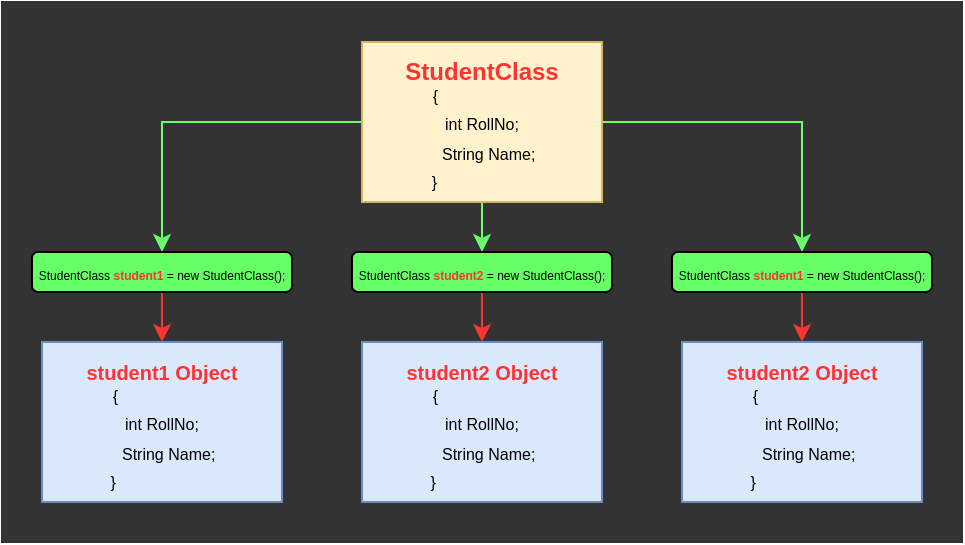 <mxfile version="27.2.0">
  <diagram name="Page-1" id="kSz0KgD7QdN_tB5z6Zff">
    <mxGraphModel dx="524" dy="278" grid="1" gridSize="10" guides="1" tooltips="1" connect="1" arrows="1" fold="1" page="1" pageScale="1" pageWidth="480" pageHeight="270" math="0" shadow="0">
      <root>
        <mxCell id="0" />
        <mxCell id="1" parent="0" />
        <mxCell id="iksNBhayXR3x9wg8TAR7-1" value="" style="rounded=0;whiteSpace=wrap;html=1;strokeColor=#333333;fillColor=#333333;" parent="1" vertex="1">
          <mxGeometry width="480" height="270" as="geometry" />
        </mxCell>
        <mxCell id="5yjQKc8OgQAJKvg6Jhwq-4" style="edgeStyle=orthogonalEdgeStyle;rounded=0;orthogonalLoop=1;jettySize=auto;html=1;fillColor=#d5e8d4;strokeColor=#66FF66;" edge="1" parent="1" source="iksNBhayXR3x9wg8TAR7-2" target="5yjQKc8OgQAJKvg6Jhwq-1">
          <mxGeometry relative="1" as="geometry" />
        </mxCell>
        <mxCell id="5yjQKc8OgQAJKvg6Jhwq-5" style="edgeStyle=orthogonalEdgeStyle;rounded=0;orthogonalLoop=1;jettySize=auto;html=1;entryX=0.5;entryY=0;entryDx=0;entryDy=0;strokeColor=#66FF66;" edge="1" parent="1" source="iksNBhayXR3x9wg8TAR7-2" target="5yjQKc8OgQAJKvg6Jhwq-2">
          <mxGeometry relative="1" as="geometry" />
        </mxCell>
        <mxCell id="5yjQKc8OgQAJKvg6Jhwq-6" style="edgeStyle=orthogonalEdgeStyle;rounded=0;orthogonalLoop=1;jettySize=auto;html=1;strokeColor=#66FF66;" edge="1" parent="1" source="iksNBhayXR3x9wg8TAR7-2" target="5yjQKc8OgQAJKvg6Jhwq-3">
          <mxGeometry relative="1" as="geometry" />
        </mxCell>
        <mxCell id="iksNBhayXR3x9wg8TAR7-2" value="&lt;font style=&quot;&quot;&gt;&lt;br&gt;&lt;font style=&quot;font-size: 8px;&quot;&gt;{&amp;nbsp; &amp;nbsp; &amp;nbsp; &amp;nbsp; &amp;nbsp; &amp;nbsp; &amp;nbsp; &amp;nbsp; &amp;nbsp; &amp;nbsp; &amp;nbsp;&lt;br&gt;int RollNo;&lt;br&gt;&amp;nbsp; &amp;nbsp;String Name;&lt;br&gt;}&amp;nbsp; &amp;nbsp; &amp;nbsp; &amp;nbsp; &amp;nbsp;&lt;/font&gt;&lt;/font&gt;&lt;font style=&quot;font-size: 9px;&quot;&gt; &amp;nbsp; &amp;nbsp; &amp;nbsp; &amp;nbsp; &amp;nbsp;&amp;nbsp;&lt;/font&gt;" style="rounded=0;whiteSpace=wrap;html=1;fillColor=#fff2cc;strokeColor=#d6b656;" parent="1" vertex="1">
          <mxGeometry x="180" y="20" width="120" height="80" as="geometry" />
        </mxCell>
        <mxCell id="iksNBhayXR3x9wg8TAR7-3" value="&lt;span style=&quot;font-size: 8px;&quot;&gt;&lt;br&gt;{&amp;nbsp; &amp;nbsp; &amp;nbsp; &amp;nbsp; &amp;nbsp; &amp;nbsp; &amp;nbsp; &amp;nbsp; &amp;nbsp; &amp;nbsp; &amp;nbsp;&lt;/span&gt;&lt;br style=&quot;font-size: 8px;&quot;&gt;&lt;span style=&quot;font-size: 8px;&quot;&gt;int RollNo;&lt;/span&gt;&lt;br style=&quot;font-size: 8px;&quot;&gt;&lt;span style=&quot;font-size: 8px;&quot;&gt;&amp;nbsp; &amp;nbsp;String Name;&lt;br&gt;&lt;/span&gt;&lt;span style=&quot;font-size: 8px;&quot;&gt;}&amp;nbsp; &amp;nbsp; &amp;nbsp; &amp;nbsp; &amp;nbsp; &amp;nbsp; &amp;nbsp; &amp;nbsp; &amp;nbsp; &amp;nbsp; &amp;nbsp;&amp;nbsp;&lt;/span&gt;" style="rounded=0;whiteSpace=wrap;html=1;fillColor=#dae8fc;strokeColor=#6c8ebf;" parent="1" vertex="1">
          <mxGeometry x="20" y="170" width="120" height="80" as="geometry" />
        </mxCell>
        <mxCell id="iksNBhayXR3x9wg8TAR7-6" value="&lt;b&gt;&lt;font style=&quot;color: rgb(255, 51, 51);&quot;&gt;StudentClass&lt;/font&gt;&lt;/b&gt;" style="text;html=1;align=center;verticalAlign=middle;whiteSpace=wrap;rounded=0;" parent="1" vertex="1">
          <mxGeometry x="190" y="20" width="100" height="30" as="geometry" />
        </mxCell>
        <mxCell id="iksNBhayXR3x9wg8TAR7-7" value="&lt;b&gt;&lt;font style=&quot;font-size: 10px; color: rgb(255, 51, 51);&quot;&gt;student1 Object&lt;/font&gt;&lt;/b&gt;" style="text;html=1;align=center;verticalAlign=middle;whiteSpace=wrap;rounded=0;" parent="1" vertex="1">
          <mxGeometry x="30" y="170" width="100" height="30" as="geometry" />
        </mxCell>
        <mxCell id="iksNBhayXR3x9wg8TAR7-9" value="&lt;span style=&quot;font-size: 8px;&quot;&gt;&lt;br&gt;{&amp;nbsp; &amp;nbsp; &amp;nbsp; &amp;nbsp; &amp;nbsp; &amp;nbsp; &amp;nbsp; &amp;nbsp; &amp;nbsp; &amp;nbsp; &amp;nbsp;&lt;/span&gt;&lt;br style=&quot;font-size: 8px;&quot;&gt;&lt;span style=&quot;font-size: 8px;&quot;&gt;int RollNo;&lt;/span&gt;&lt;br style=&quot;font-size: 8px;&quot;&gt;&lt;span style=&quot;font-size: 8px;&quot;&gt;&amp;nbsp; &amp;nbsp;String Name;&lt;br&gt;&lt;/span&gt;&lt;span style=&quot;font-size: 8px;&quot;&gt;}&amp;nbsp; &amp;nbsp; &amp;nbsp; &amp;nbsp; &amp;nbsp; &amp;nbsp; &amp;nbsp; &amp;nbsp; &amp;nbsp; &amp;nbsp; &amp;nbsp;&amp;nbsp;&lt;/span&gt;" style="rounded=0;whiteSpace=wrap;html=1;fillColor=#dae8fc;strokeColor=#6c8ebf;" parent="1" vertex="1">
          <mxGeometry x="180" y="170" width="120" height="80" as="geometry" />
        </mxCell>
        <mxCell id="iksNBhayXR3x9wg8TAR7-10" value="&lt;span style=&quot;font-size: 8px;&quot;&gt;&lt;br&gt;{&amp;nbsp; &amp;nbsp; &amp;nbsp; &amp;nbsp; &amp;nbsp; &amp;nbsp; &amp;nbsp; &amp;nbsp; &amp;nbsp; &amp;nbsp; &amp;nbsp;&lt;/span&gt;&lt;br style=&quot;font-size: 8px;&quot;&gt;&lt;span style=&quot;font-size: 8px;&quot;&gt;int RollNo;&lt;/span&gt;&lt;br style=&quot;font-size: 8px;&quot;&gt;&lt;span style=&quot;font-size: 8px;&quot;&gt;&amp;nbsp; &amp;nbsp;String Name;&lt;br&gt;&lt;/span&gt;&lt;span style=&quot;font-size: 8px;&quot;&gt;}&amp;nbsp; &amp;nbsp; &amp;nbsp; &amp;nbsp; &amp;nbsp; &amp;nbsp; &amp;nbsp; &amp;nbsp; &amp;nbsp; &amp;nbsp; &amp;nbsp;&amp;nbsp;&lt;/span&gt;" style="rounded=0;whiteSpace=wrap;html=1;fillColor=#dae8fc;strokeColor=#6c8ebf;" parent="1" vertex="1">
          <mxGeometry x="340" y="170" width="120" height="80" as="geometry" />
        </mxCell>
        <mxCell id="iksNBhayXR3x9wg8TAR7-11" value="&lt;b&gt;&lt;font style=&quot;font-size: 10px; color: rgb(255, 51, 51);&quot;&gt;student2 Object&lt;/font&gt;&lt;/b&gt;" style="text;html=1;align=center;verticalAlign=middle;whiteSpace=wrap;rounded=0;" parent="1" vertex="1">
          <mxGeometry x="190" y="170" width="100" height="30" as="geometry" />
        </mxCell>
        <mxCell id="iksNBhayXR3x9wg8TAR7-12" value="&lt;b&gt;&lt;font style=&quot;font-size: 10px; color: rgb(255, 51, 51);&quot;&gt;student2 Object&lt;/font&gt;&lt;/b&gt;" style="text;html=1;align=center;verticalAlign=middle;whiteSpace=wrap;rounded=0;" parent="1" vertex="1">
          <mxGeometry x="350" y="170" width="100" height="30" as="geometry" />
        </mxCell>
        <mxCell id="5yjQKc8OgQAJKvg6Jhwq-7" style="edgeStyle=orthogonalEdgeStyle;rounded=0;orthogonalLoop=1;jettySize=auto;html=1;entryX=0.5;entryY=0;entryDx=0;entryDy=0;strokeColor=#FF3333;" edge="1" parent="1" source="5yjQKc8OgQAJKvg6Jhwq-1" target="iksNBhayXR3x9wg8TAR7-7">
          <mxGeometry relative="1" as="geometry" />
        </mxCell>
        <mxCell id="5yjQKc8OgQAJKvg6Jhwq-1" value="&lt;font style=&quot;font-size: 6px;&quot;&gt;StudentClass &lt;b&gt;&lt;font style=&quot;color: rgb(255, 51, 51);&quot;&gt;student1&lt;/font&gt;&lt;/b&gt; = new StudentClass();&lt;/font&gt;" style="rounded=1;whiteSpace=wrap;html=1;fillColor=#66FF66;" vertex="1" parent="1">
          <mxGeometry x="15" y="125" width="130" height="20" as="geometry" />
        </mxCell>
        <mxCell id="5yjQKc8OgQAJKvg6Jhwq-8" style="edgeStyle=orthogonalEdgeStyle;rounded=0;orthogonalLoop=1;jettySize=auto;html=1;entryX=0.5;entryY=0;entryDx=0;entryDy=0;strokeColor=#FF3333;" edge="1" parent="1" source="5yjQKc8OgQAJKvg6Jhwq-2" target="iksNBhayXR3x9wg8TAR7-11">
          <mxGeometry relative="1" as="geometry" />
        </mxCell>
        <mxCell id="5yjQKc8OgQAJKvg6Jhwq-2" value="&lt;font style=&quot;font-size: 6px;&quot;&gt;StudentClass &lt;b&gt;&lt;font style=&quot;color: rgb(255, 51, 51);&quot;&gt;student2&lt;/font&gt;&lt;/b&gt; = new StudentClass();&lt;/font&gt;" style="rounded=1;whiteSpace=wrap;html=1;fillColor=#66FF66;" vertex="1" parent="1">
          <mxGeometry x="175" y="125" width="130" height="20" as="geometry" />
        </mxCell>
        <mxCell id="5yjQKc8OgQAJKvg6Jhwq-9" style="edgeStyle=orthogonalEdgeStyle;rounded=0;orthogonalLoop=1;jettySize=auto;html=1;entryX=0.5;entryY=0;entryDx=0;entryDy=0;strokeColor=#FF3333;" edge="1" parent="1" source="5yjQKc8OgQAJKvg6Jhwq-3" target="iksNBhayXR3x9wg8TAR7-12">
          <mxGeometry relative="1" as="geometry" />
        </mxCell>
        <mxCell id="5yjQKc8OgQAJKvg6Jhwq-3" value="&lt;font style=&quot;font-size: 6px;&quot;&gt;StudentClass &lt;b&gt;&lt;font style=&quot;color: rgb(255, 51, 51);&quot;&gt;student1&lt;/font&gt;&lt;/b&gt; = new StudentClass();&lt;/font&gt;" style="rounded=1;whiteSpace=wrap;html=1;fillColor=#66FF66;" vertex="1" parent="1">
          <mxGeometry x="335" y="125" width="130" height="20" as="geometry" />
        </mxCell>
      </root>
    </mxGraphModel>
  </diagram>
</mxfile>
